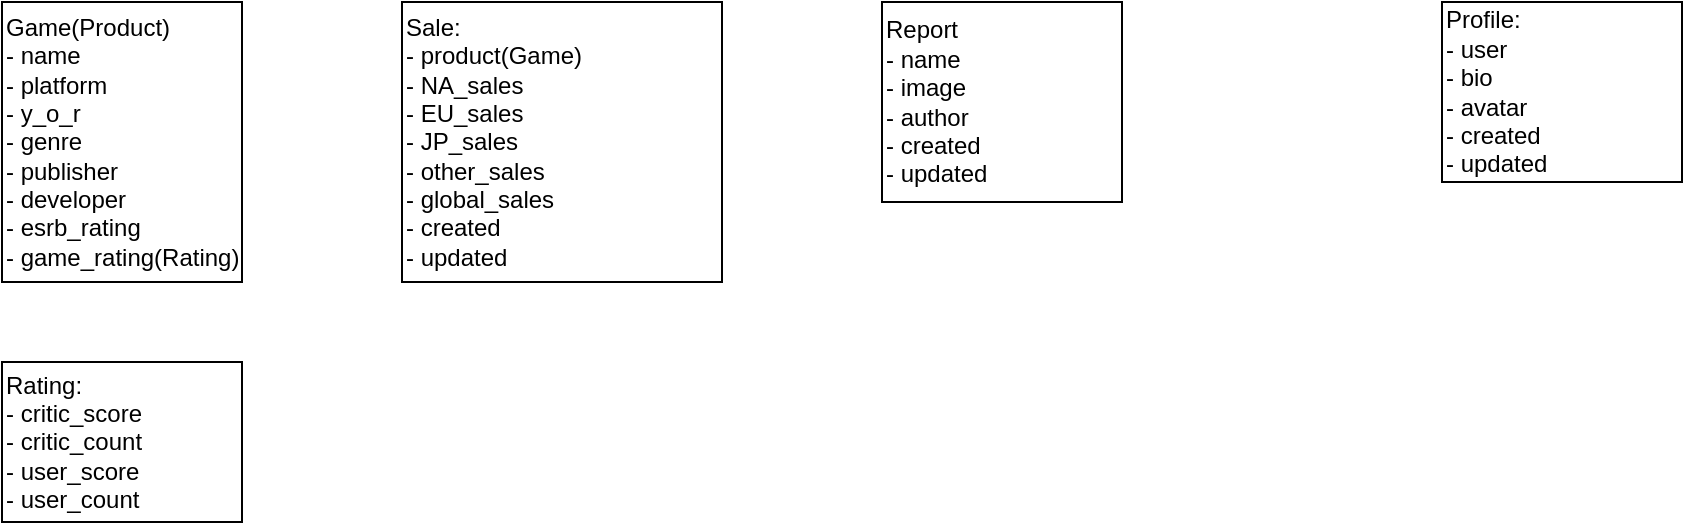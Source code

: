 <mxfile version="17.4.4" type="device"><diagram id="JPPNQjP4mzTt1c8sWTq6" name="Page-1"><mxGraphModel dx="1186" dy="709" grid="1" gridSize="10" guides="1" tooltips="1" connect="1" arrows="1" fold="1" page="1" pageScale="1" pageWidth="850" pageHeight="1100" math="0" shadow="0"><root><mxCell id="0"/><mxCell id="1" parent="0"/><mxCell id="6nr2iFKMdivyqwqS9867-2" value="Game(Product)&lt;br&gt;- name&lt;br&gt;- platform&lt;br&gt;- y_o_r&lt;br&gt;- genre&lt;br&gt;- publisher&lt;br&gt;- developer&lt;br&gt;- esrb_rating&lt;br&gt;- game_rating(Rating)" style="rounded=0;whiteSpace=wrap;html=1;align=left;" vertex="1" parent="1"><mxGeometry x="160" y="80" width="120" height="140" as="geometry"/></mxCell><mxCell id="6nr2iFKMdivyqwqS9867-4" value="Profile:&lt;br&gt;- user&lt;br&gt;- bio&lt;br&gt;- avatar&lt;br&gt;- created&lt;br&gt;- updated" style="rounded=0;whiteSpace=wrap;html=1;align=left;" vertex="1" parent="1"><mxGeometry x="880" y="80" width="120" height="90" as="geometry"/></mxCell><mxCell id="6nr2iFKMdivyqwqS9867-5" value="Report&lt;br&gt;- name&lt;br&gt;- image&lt;br&gt;- author&lt;br&gt;- created&lt;br&gt;- updated" style="rounded=0;whiteSpace=wrap;html=1;align=left;" vertex="1" parent="1"><mxGeometry x="600" y="80" width="120" height="100" as="geometry"/></mxCell><mxCell id="6nr2iFKMdivyqwqS9867-6" value="Sale:&lt;br&gt;- product(Game)&lt;br&gt;- NA_sales&lt;br&gt;- EU_sales&lt;br&gt;- JP_sales&lt;br&gt;- other_sales&lt;br&gt;- global_sales&lt;br&gt;- created&lt;br&gt;- updated" style="rounded=0;whiteSpace=wrap;html=1;align=left;" vertex="1" parent="1"><mxGeometry x="360" y="80" width="160" height="140" as="geometry"/></mxCell><mxCell id="6nr2iFKMdivyqwqS9867-7" value="Rating:&lt;br&gt;- critic_score&lt;br&gt;- critic_count&lt;br&gt;- user_score&lt;br&gt;- user_count" style="rounded=0;whiteSpace=wrap;html=1;align=left;" vertex="1" parent="1"><mxGeometry x="160" y="260" width="120" height="80" as="geometry"/></mxCell></root></mxGraphModel></diagram></mxfile>